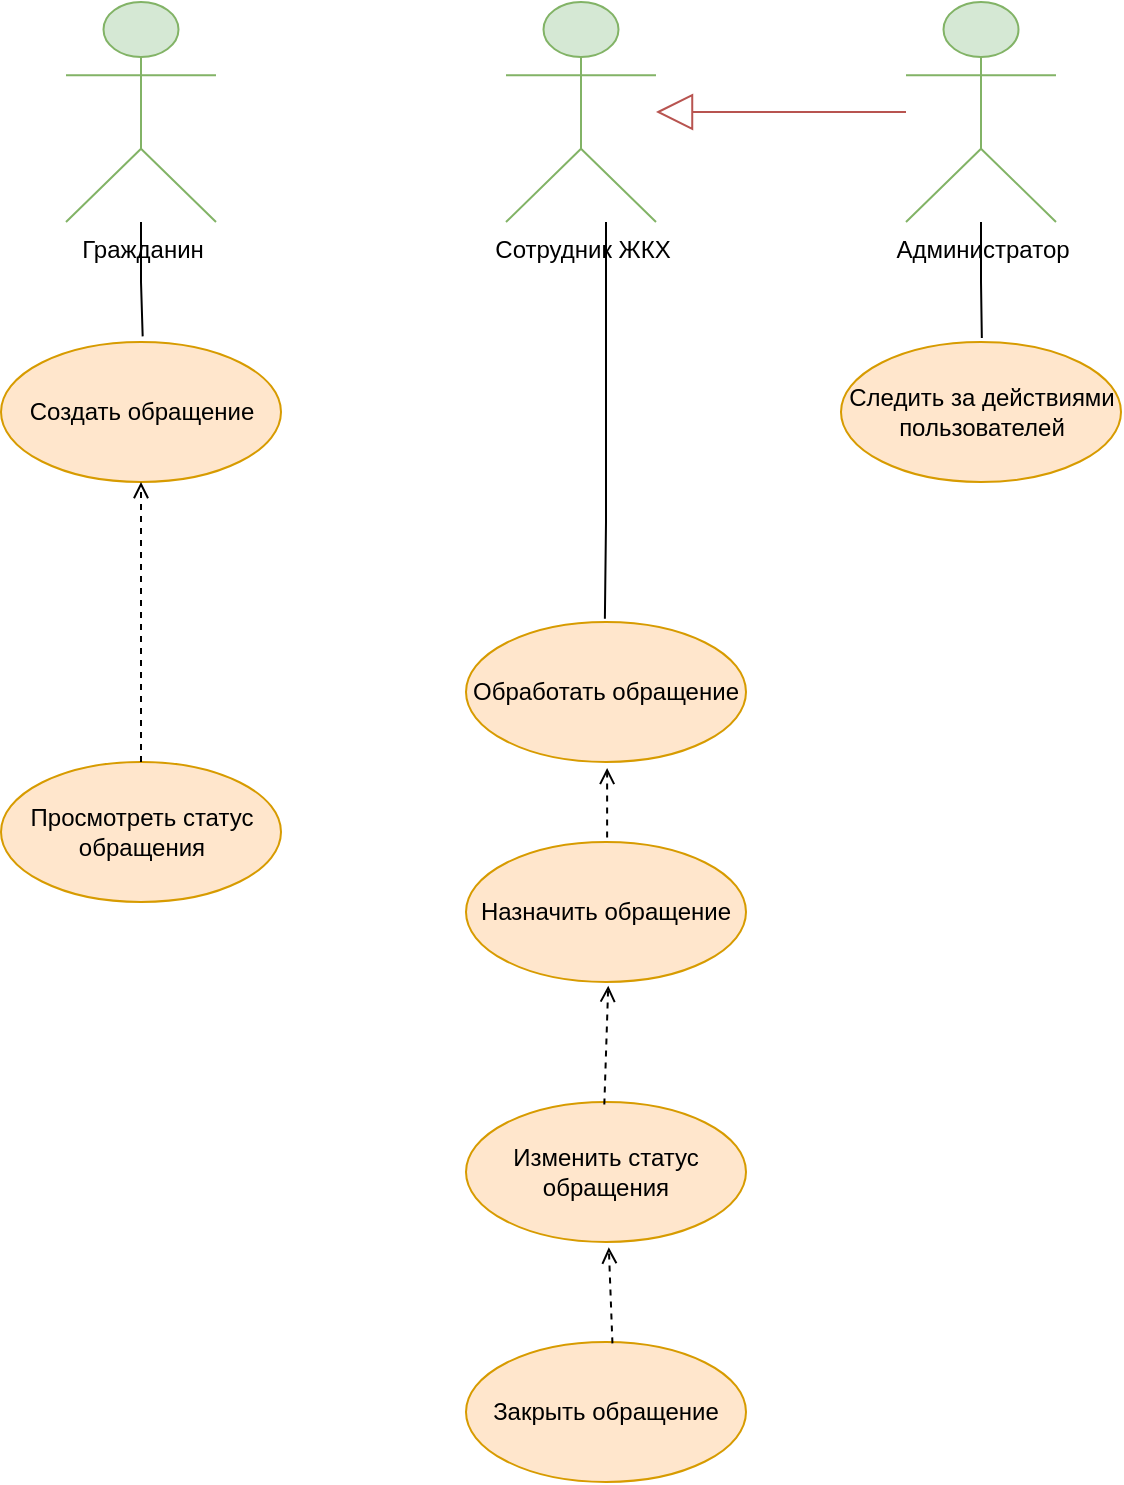 <mxfile version="24.8.0">
  <diagram name="Страница — 1" id="e_Q7dSje0Ds5MWDtg1Tx">
    <mxGraphModel dx="1412" dy="733" grid="1" gridSize="10" guides="1" tooltips="1" connect="1" arrows="1" fold="1" page="1" pageScale="1" pageWidth="827" pageHeight="1169" math="0" shadow="0">
      <root>
        <mxCell id="0" />
        <mxCell id="1" parent="0" />
        <mxCell id="rB9vsVfAewknWLXbqwtC-3" value="Создать обращение" style="ellipse;whiteSpace=wrap;html=1;fillColor=#ffe6cc;strokeColor=#d79b00;" parent="1" vertex="1">
          <mxGeometry x="57.5" y="190" width="140" height="70" as="geometry" />
        </mxCell>
        <mxCell id="rB9vsVfAewknWLXbqwtC-4" value="Гражданин&lt;div&gt;&lt;br&gt;&lt;/div&gt;" style="shape=umlActor;verticalLabelPosition=bottom;verticalAlign=top;html=1;fillColor=#d5e8d4;strokeColor=#82b366;" parent="1" vertex="1">
          <mxGeometry x="90" y="20" width="75" height="110" as="geometry" />
        </mxCell>
        <mxCell id="rB9vsVfAewknWLXbqwtC-6" value="&lt;div&gt;Сотрудник ЖКХ&lt;/div&gt;&lt;div&gt;&lt;br&gt;&lt;/div&gt;" style="shape=umlActor;verticalLabelPosition=bottom;verticalAlign=top;html=1;fillColor=#d5e8d4;strokeColor=#82b366;" parent="1" vertex="1">
          <mxGeometry x="310" y="20" width="75" height="110" as="geometry" />
        </mxCell>
        <mxCell id="rB9vsVfAewknWLXbqwtC-7" value="&lt;div&gt;Администратор&lt;/div&gt;" style="shape=umlActor;verticalLabelPosition=bottom;verticalAlign=top;html=1;fillColor=#d5e8d4;strokeColor=#82b366;" parent="1" vertex="1">
          <mxGeometry x="510" y="20" width="75" height="110" as="geometry" />
        </mxCell>
        <mxCell id="rB9vsVfAewknWLXbqwtC-8" value="" style="endArrow=none;html=1;edgeStyle=orthogonalEdgeStyle;rounded=0;entryX=0.506;entryY=-0.04;entryDx=0;entryDy=0;entryPerimeter=0;" parent="1" source="rB9vsVfAewknWLXbqwtC-4" target="rB9vsVfAewknWLXbqwtC-3" edge="1">
          <mxGeometry relative="1" as="geometry">
            <mxPoint x="57.216" y="120" as="sourcePoint" />
            <mxPoint x="57" y="180" as="targetPoint" />
            <Array as="points" />
          </mxGeometry>
        </mxCell>
        <mxCell id="rB9vsVfAewknWLXbqwtC-11" value="Просмотреть статус обращения" style="ellipse;whiteSpace=wrap;html=1;fillColor=#ffe6cc;strokeColor=#d79b00;" parent="1" vertex="1">
          <mxGeometry x="57.5" y="400" width="140" height="70" as="geometry" />
        </mxCell>
        <mxCell id="rB9vsVfAewknWLXbqwtC-12" value="Обработать обращение" style="ellipse;whiteSpace=wrap;html=1;fillColor=#ffe6cc;strokeColor=#d79b00;" parent="1" vertex="1">
          <mxGeometry x="290" y="330" width="140" height="70" as="geometry" />
        </mxCell>
        <mxCell id="rB9vsVfAewknWLXbqwtC-13" value="Назначить обращение" style="ellipse;whiteSpace=wrap;html=1;fillColor=#ffe6cc;strokeColor=#d79b00;" parent="1" vertex="1">
          <mxGeometry x="290" y="440" width="140" height="70" as="geometry" />
        </mxCell>
        <mxCell id="rB9vsVfAewknWLXbqwtC-14" value="Изменить статус обращения&lt;span style=&quot;color: rgba(0, 0, 0, 0); font-family: monospace; font-size: 0px; text-align: start; text-wrap-mode: nowrap;&quot;&gt;%3CmxGraphModel%3E%3Croot%3E%3CmxCell%20id%3D%220%22%2F%3E%3CmxCell%20id%3D%221%22%20parent%3D%220%22%2F%3E%3CmxCell%20id%3D%222%22%20value%3D%22%D0%9E%D0%B1%D1%80%D0%B0%D0%B1%D0%BE%D1%82%D0%B0%D1%82%D1%8C%20%D0%BE%D0%B1%D1%80%D0%B0%D1%89%D0%B5%D0%BD%D0%B8%D0%B5%22%20style%3D%22ellipse%3BwhiteSpace%3Dwrap%3Bhtml%3D1%3B%22%20vertex%3D%221%22%20parent%3D%221%22%3E%3CmxGeometry%20x%3D%22167.5%22%20y%3D%22190%22%20width%3D%22140%22%20height%3D%2270%22%20as%3D%22geometry%22%2F%3E%3C%2FmxCell%3E%3C%2Froot%3E%3C%2FmxGraphModel%3E&lt;/span&gt;" style="ellipse;whiteSpace=wrap;html=1;fillColor=#ffe6cc;strokeColor=#d79b00;" parent="1" vertex="1">
          <mxGeometry x="290" y="570" width="140" height="70" as="geometry" />
        </mxCell>
        <mxCell id="rB9vsVfAewknWLXbqwtC-15" value="Закрыть обращение" style="ellipse;whiteSpace=wrap;html=1;fillColor=#ffe6cc;strokeColor=#d79b00;" parent="1" vertex="1">
          <mxGeometry x="290" y="690" width="140" height="70" as="geometry" />
        </mxCell>
        <mxCell id="rB9vsVfAewknWLXbqwtC-16" value="Следить за действиями пользователей" style="ellipse;whiteSpace=wrap;html=1;fillColor=#ffe6cc;strokeColor=#d79b00;" parent="1" vertex="1">
          <mxGeometry x="477.5" y="190" width="140" height="70" as="geometry" />
        </mxCell>
        <mxCell id="rB9vsVfAewknWLXbqwtC-18" value="" style="html=1;verticalAlign=bottom;labelBackgroundColor=none;endArrow=open;endFill=0;dashed=1;rounded=0;entryX=0.5;entryY=1;entryDx=0;entryDy=0;exitX=0.5;exitY=0;exitDx=0;exitDy=0;" parent="1" source="rB9vsVfAewknWLXbqwtC-11" target="rB9vsVfAewknWLXbqwtC-3" edge="1">
          <mxGeometry width="160" relative="1" as="geometry">
            <mxPoint x="-30" y="270" as="sourcePoint" />
            <mxPoint x="30" y="270" as="targetPoint" />
            <mxPoint as="offset" />
          </mxGeometry>
        </mxCell>
        <mxCell id="rB9vsVfAewknWLXbqwtC-23" value="" style="html=1;verticalAlign=bottom;labelBackgroundColor=none;endArrow=open;endFill=0;dashed=1;rounded=0;entryX=0.504;entryY=1.042;entryDx=0;entryDy=0;exitX=0.504;exitY=-0.033;exitDx=0;exitDy=0;exitPerimeter=0;entryPerimeter=0;" parent="1" source="rB9vsVfAewknWLXbqwtC-13" target="rB9vsVfAewknWLXbqwtC-12" edge="1">
          <mxGeometry width="160" relative="1" as="geometry">
            <mxPoint x="237.33" y="280" as="sourcePoint" />
            <mxPoint x="237.33" y="260" as="targetPoint" />
            <mxPoint as="offset" />
          </mxGeometry>
        </mxCell>
        <mxCell id="rB9vsVfAewknWLXbqwtC-24" value="" style="html=1;verticalAlign=bottom;labelBackgroundColor=none;endArrow=open;endFill=0;dashed=1;rounded=0;entryX=0.508;entryY=1.026;entryDx=0;entryDy=0;exitX=0.494;exitY=0.018;exitDx=0;exitDy=0;exitPerimeter=0;entryPerimeter=0;" parent="1" source="rB9vsVfAewknWLXbqwtC-14" target="rB9vsVfAewknWLXbqwtC-13" edge="1">
          <mxGeometry width="160" relative="1" as="geometry">
            <mxPoint x="240" y="370" as="sourcePoint" />
            <mxPoint x="237.21" y="350" as="targetPoint" />
            <mxPoint as="offset" />
          </mxGeometry>
        </mxCell>
        <mxCell id="rB9vsVfAewknWLXbqwtC-27" value="" style="html=1;verticalAlign=bottom;labelBackgroundColor=none;endArrow=open;endFill=0;dashed=1;rounded=0;entryX=0.51;entryY=1.038;entryDx=0;entryDy=0;exitX=0.523;exitY=0.01;exitDx=0;exitDy=0;exitPerimeter=0;entryPerimeter=0;" parent="1" source="rB9vsVfAewknWLXbqwtC-15" target="rB9vsVfAewknWLXbqwtC-14" edge="1">
          <mxGeometry width="160" relative="1" as="geometry">
            <mxPoint x="237.21" y="460" as="sourcePoint" />
            <mxPoint x="237.42" y="439" as="targetPoint" />
            <mxPoint as="offset" />
          </mxGeometry>
        </mxCell>
        <mxCell id="rB9vsVfAewknWLXbqwtC-30" value="" style="endArrow=block;endSize=16;endFill=0;html=1;rounded=0;fillColor=#f8cecc;strokeColor=#b85450;" parent="1" source="rB9vsVfAewknWLXbqwtC-7" target="rB9vsVfAewknWLXbqwtC-6" edge="1">
          <mxGeometry width="160" relative="1" as="geometry">
            <mxPoint x="425" y="80" as="sourcePoint" />
            <mxPoint x="385" y="80" as="targetPoint" />
          </mxGeometry>
        </mxCell>
        <mxCell id="rB9vsVfAewknWLXbqwtC-31" value="" style="endArrow=none;html=1;edgeStyle=orthogonalEdgeStyle;rounded=0;entryX=0.496;entryY=-0.023;entryDx=0;entryDy=0;entryPerimeter=0;" parent="1" source="rB9vsVfAewknWLXbqwtC-6" target="rB9vsVfAewknWLXbqwtC-12" edge="1">
          <mxGeometry relative="1" as="geometry">
            <mxPoint x="360" y="250.69" as="sourcePoint" />
            <mxPoint x="359.38" y="310" as="targetPoint" />
            <Array as="points">
              <mxPoint x="360" y="280" />
              <mxPoint x="359" y="280" />
            </Array>
          </mxGeometry>
        </mxCell>
        <mxCell id="rB9vsVfAewknWLXbqwtC-32" value="" style="endArrow=none;html=1;edgeStyle=orthogonalEdgeStyle;rounded=0;entryX=0.503;entryY=-0.029;entryDx=0;entryDy=0;entryPerimeter=0;" parent="1" source="rB9vsVfAewknWLXbqwtC-7" target="rB9vsVfAewknWLXbqwtC-16" edge="1">
          <mxGeometry relative="1" as="geometry">
            <mxPoint x="547.14" y="120" as="sourcePoint" />
            <mxPoint x="547" y="180" as="targetPoint" />
            <Array as="points" />
          </mxGeometry>
        </mxCell>
      </root>
    </mxGraphModel>
  </diagram>
</mxfile>
